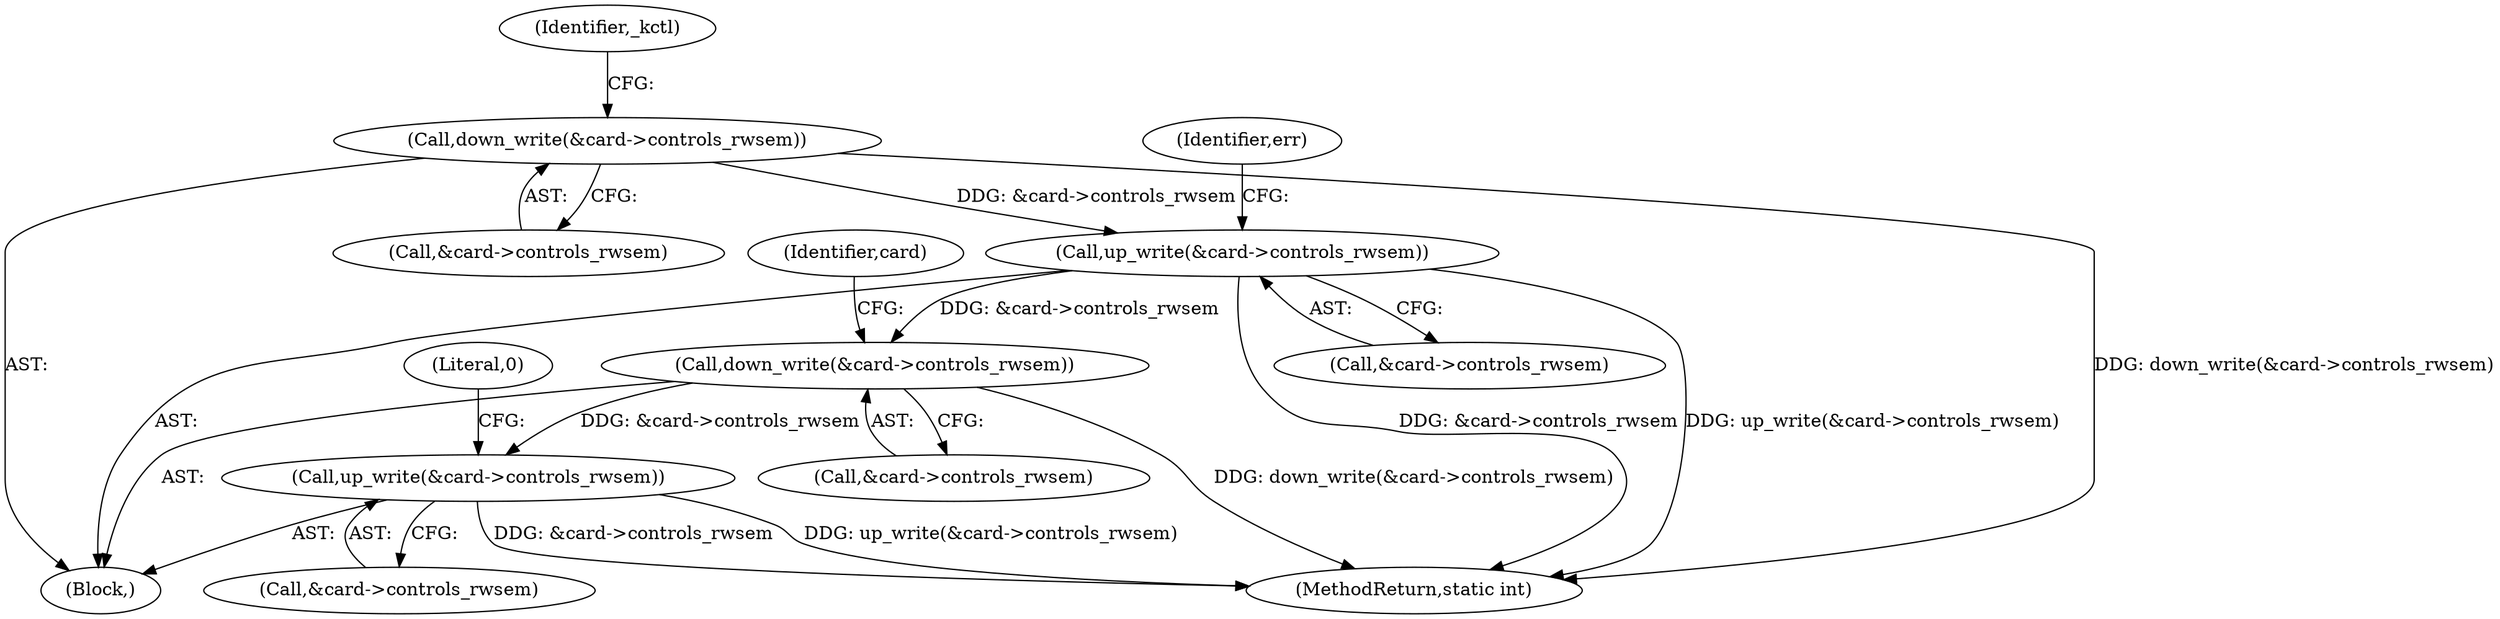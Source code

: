 digraph "0_linux_07f4d9d74a04aa7c72c5dae0ef97565f28f17b92@API" {
"1000209" [label="(Call,up_write(&card->controls_rwsem))"];
"1000170" [label="(Call,down_write(&card->controls_rwsem))"];
"1000530" [label="(Call,down_write(&card->controls_rwsem))"];
"1000539" [label="(Call,up_write(&card->controls_rwsem))"];
"1000216" [label="(Identifier,err)"];
"1000170" [label="(Call,down_write(&card->controls_rwsem))"];
"1000210" [label="(Call,&card->controls_rwsem)"];
"1000531" [label="(Call,&card->controls_rwsem)"];
"1000171" [label="(Call,&card->controls_rwsem)"];
"1000546" [label="(MethodReturn,static int)"];
"1000530" [label="(Call,down_write(&card->controls_rwsem))"];
"1000545" [label="(Literal,0)"];
"1000209" [label="(Call,up_write(&card->controls_rwsem))"];
"1000540" [label="(Call,&card->controls_rwsem)"];
"1000537" [label="(Identifier,card)"];
"1000104" [label="(Block,)"];
"1000176" [label="(Identifier,_kctl)"];
"1000539" [label="(Call,up_write(&card->controls_rwsem))"];
"1000209" -> "1000104"  [label="AST: "];
"1000209" -> "1000210"  [label="CFG: "];
"1000210" -> "1000209"  [label="AST: "];
"1000216" -> "1000209"  [label="CFG: "];
"1000209" -> "1000546"  [label="DDG: up_write(&card->controls_rwsem)"];
"1000209" -> "1000546"  [label="DDG: &card->controls_rwsem"];
"1000170" -> "1000209"  [label="DDG: &card->controls_rwsem"];
"1000209" -> "1000530"  [label="DDG: &card->controls_rwsem"];
"1000170" -> "1000104"  [label="AST: "];
"1000170" -> "1000171"  [label="CFG: "];
"1000171" -> "1000170"  [label="AST: "];
"1000176" -> "1000170"  [label="CFG: "];
"1000170" -> "1000546"  [label="DDG: down_write(&card->controls_rwsem)"];
"1000530" -> "1000104"  [label="AST: "];
"1000530" -> "1000531"  [label="CFG: "];
"1000531" -> "1000530"  [label="AST: "];
"1000537" -> "1000530"  [label="CFG: "];
"1000530" -> "1000546"  [label="DDG: down_write(&card->controls_rwsem)"];
"1000530" -> "1000539"  [label="DDG: &card->controls_rwsem"];
"1000539" -> "1000104"  [label="AST: "];
"1000539" -> "1000540"  [label="CFG: "];
"1000540" -> "1000539"  [label="AST: "];
"1000545" -> "1000539"  [label="CFG: "];
"1000539" -> "1000546"  [label="DDG: &card->controls_rwsem"];
"1000539" -> "1000546"  [label="DDG: up_write(&card->controls_rwsem)"];
}
